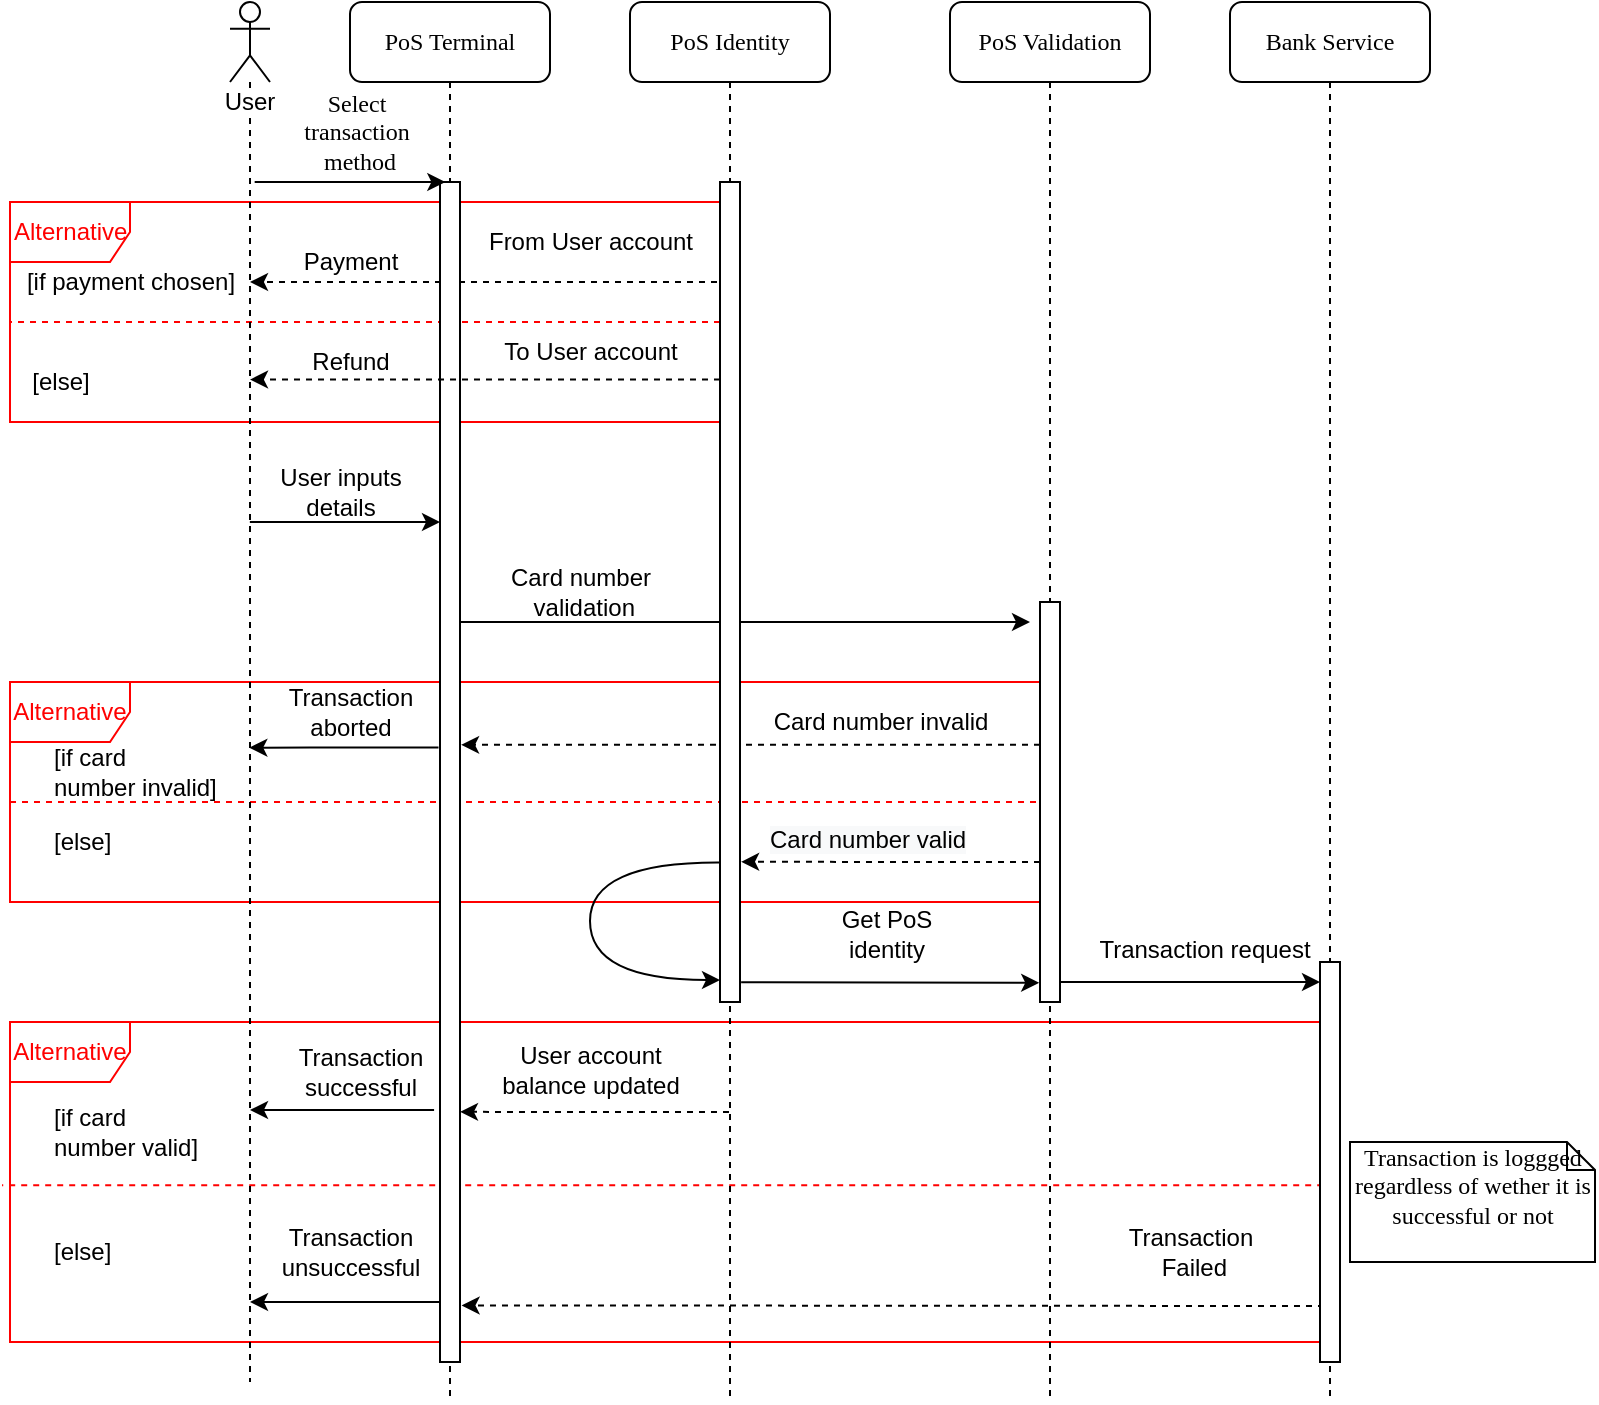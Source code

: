 <mxfile version="15.7.3" type="device"><diagram name="Page-1" id="13e1069c-82ec-6db2-03f1-153e76fe0fe0"><mxGraphModel dx="2522" dy="865" grid="1" gridSize="10" guides="1" tooltips="1" connect="1" arrows="1" fold="1" page="1" pageScale="1" pageWidth="1100" pageHeight="850" background="none" math="0" shadow="0"><root><mxCell id="0"/><mxCell id="1" parent="0"/><mxCell id="g32MehKwc59yKwNpWpvQ-69" value="&lt;font color=&quot;#ff0000&quot;&gt;Alternative&lt;/font&gt;" style="shape=umlFrame;whiteSpace=wrap;html=1;width=60;height=30;strokeColor=#FF0000;" parent="1" vertex="1"><mxGeometry x="-70" y="590" width="660" height="160" as="geometry"/></mxCell><mxCell id="7vEta_3EXKJIEZ94QdG3-17" style="edgeStyle=orthogonalEdgeStyle;rounded=0;orthogonalLoop=1;jettySize=auto;html=1;entryX=1.055;entryY=0.477;entryDx=0;entryDy=0;entryPerimeter=0;dashed=1;startArrow=none;startFill=0;endArrow=classic;endFill=1;" edge="1" parent="1" source="7baba1c4bc27f4b0-13" target="7baba1c4bc27f4b0-9"><mxGeometry relative="1" as="geometry"><Array as="points"><mxPoint x="300" y="451"/></Array></mxGeometry></mxCell><mxCell id="7vEta_3EXKJIEZ94QdG3-14" style="edgeStyle=orthogonalEdgeStyle;rounded=0;orthogonalLoop=1;jettySize=auto;html=1;startArrow=none;startFill=0;endArrow=classic;endFill=1;entryX=-0.04;entryY=0.952;entryDx=0;entryDy=0;entryPerimeter=0;exitX=1.056;exitY=0.976;exitDx=0;exitDy=0;exitPerimeter=0;" edge="1" parent="1" source="7vEta_3EXKJIEZ94QdG3-16" target="7baba1c4bc27f4b0-13"><mxGeometry relative="1" as="geometry"><mxPoint x="440" y="570" as="targetPoint"/><Array as="points"/></mxGeometry></mxCell><mxCell id="g32MehKwc59yKwNpWpvQ-23" value="&lt;font color=&quot;#ff0000&quot;&gt;Alternative&lt;/font&gt;" style="shape=umlFrame;whiteSpace=wrap;html=1;width=60;height=30;strokeColor=#FF0000;" parent="1" vertex="1"><mxGeometry x="-70" y="420" width="517" height="110" as="geometry"/></mxCell><mxCell id="g32MehKwc59yKwNpWpvQ-41" value="&lt;font color=&quot;#ff0000&quot;&gt;Alternative&lt;/font&gt;" style="shape=umlFrame;whiteSpace=wrap;html=1;align=left;strokeColor=#FF0000;" parent="1" vertex="1"><mxGeometry x="-70" y="180" width="360" height="110" as="geometry"/></mxCell><mxCell id="g32MehKwc59yKwNpWpvQ-40" style="edgeStyle=orthogonalEdgeStyle;rounded=0;orthogonalLoop=1;jettySize=auto;html=1;dashed=1;endArrow=none;endFill=0;strokeColor=#FF0000;" parent="1" source="7vEta_3EXKJIEZ94QdG3-16" edge="1"><mxGeometry relative="1" as="geometry"><mxPoint x="-70" y="240" as="targetPoint"/><mxPoint x="443" y="240" as="sourcePoint"/><Array as="points"><mxPoint x="190" y="240"/><mxPoint x="190" y="240"/></Array></mxGeometry></mxCell><mxCell id="g32MehKwc59yKwNpWpvQ-35" style="edgeStyle=orthogonalEdgeStyle;rounded=0;orthogonalLoop=1;jettySize=auto;html=1;dashed=1;" parent="1" source="7baba1c4bc27f4b0-2" target="g32MehKwc59yKwNpWpvQ-2" edge="1"><mxGeometry relative="1" as="geometry"><Array as="points"><mxPoint x="110" y="220"/><mxPoint x="110" y="220"/></Array></mxGeometry></mxCell><mxCell id="g32MehKwc59yKwNpWpvQ-65" style="edgeStyle=orthogonalEdgeStyle;rounded=0;orthogonalLoop=1;jettySize=auto;html=1;dashed=1;endArrow=classic;endFill=1;exitX=0.2;exitY=0.86;exitDx=0;exitDy=0;exitPerimeter=0;entryX=1.084;entryY=0.952;entryDx=0;entryDy=0;entryPerimeter=0;" parent="1" edge="1" target="7baba1c4bc27f4b0-9" source="g32MehKwc59yKwNpWpvQ-49"><mxGeometry relative="1" as="geometry"><mxPoint x="50" y="730.0" as="targetPoint"/><mxPoint x="142" y="730" as="sourcePoint"/><Array as="points"><mxPoint x="156" y="732"/></Array></mxGeometry></mxCell><mxCell id="g32MehKwc59yKwNpWpvQ-64" style="edgeStyle=orthogonalEdgeStyle;rounded=0;orthogonalLoop=1;jettySize=auto;html=1;dashed=1;endArrow=none;endFill=0;entryX=-0.006;entryY=0.51;entryDx=0;entryDy=0;entryPerimeter=0;strokeColor=#FF0000;" parent="1" target="g32MehKwc59yKwNpWpvQ-69" edge="1"><mxGeometry relative="1" as="geometry"><mxPoint x="50" y="670" as="targetPoint"/><mxPoint x="585" y="670.0" as="sourcePoint"/><Array as="points"><mxPoint x="585" y="672"/></Array></mxGeometry></mxCell><mxCell id="7vEta_3EXKJIEZ94QdG3-2" value="" style="endArrow=none;dashed=1;html=1;rounded=0;strokeColor=#FF0000;" edge="1" parent="1"><mxGeometry width="50" height="50" relative="1" as="geometry"><mxPoint x="-70" y="480" as="sourcePoint"/><mxPoint x="450" y="480" as="targetPoint"/></mxGeometry></mxCell><mxCell id="7baba1c4bc27f4b0-3" value="&lt;span&gt;PoS Validation&lt;/span&gt;" style="shape=umlLifeline;perimeter=lifelinePerimeter;whiteSpace=wrap;html=1;container=1;collapsible=0;recursiveResize=0;outlineConnect=0;rounded=1;shadow=0;comic=0;labelBackgroundColor=none;strokeWidth=1;fontFamily=Verdana;fontSize=12;align=center;" parent="1" vertex="1"><mxGeometry x="400" y="80" width="100" height="700" as="geometry"/></mxCell><mxCell id="7baba1c4bc27f4b0-13" value="" style="html=1;points=[];perimeter=orthogonalPerimeter;rounded=0;shadow=0;comic=0;labelBackgroundColor=none;strokeWidth=1;fontFamily=Verdana;fontSize=12;align=center;" parent="7baba1c4bc27f4b0-3" vertex="1"><mxGeometry x="45" y="300" width="10" height="200" as="geometry"/></mxCell><mxCell id="7baba1c4bc27f4b0-4" value="Bank Service" style="shape=umlLifeline;perimeter=lifelinePerimeter;whiteSpace=wrap;html=1;container=1;collapsible=0;recursiveResize=0;outlineConnect=0;rounded=1;shadow=0;comic=0;labelBackgroundColor=none;strokeWidth=1;fontFamily=Verdana;fontSize=12;align=center;" parent="1" vertex="1"><mxGeometry x="540" y="80" width="100" height="700" as="geometry"/></mxCell><mxCell id="wZrlLCuGmpjhpnZ4pYNM-21" value="Transaction request" style="text;html=1;align=center;verticalAlign=middle;resizable=0;points=[];autosize=1;strokeColor=none;fillColor=none;" parent="7baba1c4bc27f4b0-4" vertex="1"><mxGeometry x="-71" y="465" width="116" height="18" as="geometry"/></mxCell><mxCell id="7baba1c4bc27f4b0-8" value="PoS Terminal" style="shape=umlLifeline;perimeter=lifelinePerimeter;whiteSpace=wrap;html=1;container=1;collapsible=0;recursiveResize=0;outlineConnect=0;rounded=1;shadow=0;comic=0;labelBackgroundColor=none;strokeWidth=1;fontFamily=Verdana;fontSize=12;align=center;" parent="1" vertex="1"><mxGeometry x="100" y="80" width="100" height="700" as="geometry"/></mxCell><mxCell id="g32MehKwc59yKwNpWpvQ-13" style="edgeStyle=orthogonalEdgeStyle;rounded=0;orthogonalLoop=1;jettySize=auto;html=1;" parent="7baba1c4bc27f4b0-8" edge="1"><mxGeometry relative="1" as="geometry"><mxPoint x="-50.071" y="260.029" as="sourcePoint"/><mxPoint x="45" y="260.029" as="targetPoint"/><Array as="points"><mxPoint x="-20" y="260"/><mxPoint x="-20" y="260"/></Array></mxGeometry></mxCell><mxCell id="g32MehKwc59yKwNpWpvQ-14" value="User inputs&lt;br&gt;details" style="text;html=1;align=center;verticalAlign=middle;resizable=0;points=[];autosize=1;strokeColor=none;fillColor=none;" parent="7baba1c4bc27f4b0-8" vertex="1"><mxGeometry x="-45" y="230.0" width="80" height="30" as="geometry"/></mxCell><mxCell id="g32MehKwc59yKwNpWpvQ-38" value="Refund" style="text;html=1;align=center;verticalAlign=middle;resizable=0;points=[];autosize=1;strokeColor=none;fillColor=none;" parent="7baba1c4bc27f4b0-8" vertex="1"><mxGeometry x="-25" y="170" width="50" height="20" as="geometry"/></mxCell><mxCell id="g32MehKwc59yKwNpWpvQ-36" value="Payment" style="text;html=1;align=center;verticalAlign=middle;resizable=0;points=[];autosize=1;strokeColor=none;fillColor=none;" parent="7baba1c4bc27f4b0-8" vertex="1"><mxGeometry x="-30" y="120" width="60" height="20" as="geometry"/></mxCell><mxCell id="7baba1c4bc27f4b0-9" value="" style="html=1;points=[];perimeter=orthogonalPerimeter;rounded=0;shadow=0;comic=0;labelBackgroundColor=none;strokeWidth=1;fontFamily=Verdana;fontSize=12;align=center;" parent="7baba1c4bc27f4b0-8" vertex="1"><mxGeometry x="45" y="90" width="10" height="590" as="geometry"/></mxCell><mxCell id="7vEta_3EXKJIEZ94QdG3-28" value="Transaction &lt;br&gt;unsuccessful" style="text;html=1;align=center;verticalAlign=middle;resizable=0;points=[];autosize=1;strokeColor=none;fillColor=none;" vertex="1" parent="7baba1c4bc27f4b0-8"><mxGeometry x="-40" y="610" width="80" height="30" as="geometry"/></mxCell><mxCell id="7vEta_3EXKJIEZ94QdG3-29" value="Transaction &lt;br&gt;successful" style="text;html=1;align=center;verticalAlign=middle;resizable=0;points=[];autosize=1;strokeColor=none;fillColor=none;" vertex="1" parent="7baba1c4bc27f4b0-8"><mxGeometry x="-35" y="520" width="80" height="30" as="geometry"/></mxCell><mxCell id="g32MehKwc59yKwNpWpvQ-2" value="&lt;span style=&quot;background-color: rgb(255 , 255 , 255)&quot;&gt;User&lt;/span&gt;" style="shape=umlLifeline;participant=umlActor;perimeter=lifelinePerimeter;whiteSpace=wrap;html=1;container=1;collapsible=0;recursiveResize=0;verticalAlign=top;spacingTop=36;outlineConnect=0;" parent="1" vertex="1"><mxGeometry x="40" y="80" width="20" height="690" as="geometry"/></mxCell><mxCell id="g32MehKwc59yKwNpWpvQ-15" style="edgeStyle=orthogonalEdgeStyle;rounded=0;orthogonalLoop=1;jettySize=auto;html=1;" parent="1" edge="1"><mxGeometry relative="1" as="geometry"><mxPoint x="155" y="390" as="sourcePoint"/><mxPoint x="440" y="390" as="targetPoint"/><Array as="points"><mxPoint x="360" y="390"/><mxPoint x="360" y="390"/></Array></mxGeometry></mxCell><mxCell id="g32MehKwc59yKwNpWpvQ-16" value="Card number&lt;br&gt;&amp;nbsp;validation" style="text;html=1;align=center;verticalAlign=middle;resizable=0;points=[];autosize=1;strokeColor=none;fillColor=none;" parent="1" vertex="1"><mxGeometry x="170" y="360" width="90" height="30" as="geometry"/></mxCell><mxCell id="g32MehKwc59yKwNpWpvQ-18" value="Card number invalid" style="text;html=1;align=center;verticalAlign=middle;resizable=0;points=[];autosize=1;strokeColor=none;fillColor=none;" parent="1" vertex="1"><mxGeometry x="305" y="430" width="120" height="20" as="geometry"/></mxCell><mxCell id="7vEta_3EXKJIEZ94QdG3-30" style="edgeStyle=orthogonalEdgeStyle;rounded=0;orthogonalLoop=1;jettySize=auto;html=1;entryX=1;entryY=0.788;entryDx=0;entryDy=0;entryPerimeter=0;startArrow=none;startFill=0;endArrow=classic;endFill=1;dashed=1;" edge="1" parent="1" source="7baba1c4bc27f4b0-2" target="7baba1c4bc27f4b0-9"><mxGeometry relative="1" as="geometry"><Array as="points"><mxPoint x="220" y="635"/><mxPoint x="220" y="635"/></Array></mxGeometry></mxCell><mxCell id="7baba1c4bc27f4b0-2" value="PoS Identity" style="shape=umlLifeline;perimeter=lifelinePerimeter;whiteSpace=wrap;html=1;container=1;collapsible=0;recursiveResize=0;outlineConnect=0;rounded=1;shadow=0;comic=0;labelBackgroundColor=none;strokeWidth=1;fontFamily=Verdana;fontSize=12;align=center;" parent="1" vertex="1"><mxGeometry x="240" y="80" width="100" height="700" as="geometry"/></mxCell><mxCell id="g32MehKwc59yKwNpWpvQ-42" value="From User account" style="text;html=1;align=center;verticalAlign=middle;resizable=0;points=[];autosize=1;strokeColor=none;fillColor=none;" parent="7baba1c4bc27f4b0-2" vertex="1"><mxGeometry x="-80" y="110" width="120" height="20" as="geometry"/></mxCell><mxCell id="7vEta_3EXKJIEZ94QdG3-16" value="" style="html=1;points=[];perimeter=orthogonalPerimeter;rounded=0;shadow=0;comic=0;labelBackgroundColor=none;strokeWidth=1;fontFamily=Verdana;fontSize=12;align=center;" vertex="1" parent="7baba1c4bc27f4b0-2"><mxGeometry x="45" y="90" width="10" height="410" as="geometry"/></mxCell><mxCell id="7vEta_3EXKJIEZ94QdG3-24" value="" style="curved=1;endArrow=none;html=1;rounded=0;entryX=0;entryY=0.83;entryDx=0;entryDy=0;entryPerimeter=0;startArrow=classic;startFill=1;endFill=0;" edge="1" parent="7baba1c4bc27f4b0-2" target="7vEta_3EXKJIEZ94QdG3-16"><mxGeometry width="50" height="50" relative="1" as="geometry"><mxPoint x="45" y="489" as="sourcePoint"/><mxPoint x="45" y="380" as="targetPoint"/><Array as="points"><mxPoint x="-20" y="489"/><mxPoint x="-20" y="430"/></Array></mxGeometry></mxCell><mxCell id="g32MehKwc59yKwNpWpvQ-25" value="[if card &lt;br&gt;number invalid]" style="text;html=1;align=left;verticalAlign=middle;resizable=0;points=[];autosize=1;strokeColor=none;fillColor=none;" parent="1" vertex="1"><mxGeometry x="-50" y="449" width="91" height="32" as="geometry"/></mxCell><mxCell id="g32MehKwc59yKwNpWpvQ-26" value="[else]" style="text;html=1;align=left;verticalAlign=middle;resizable=0;points=[];autosize=1;strokeColor=none;fillColor=none;" parent="1" vertex="1"><mxGeometry x="-50" y="490" width="40" height="20" as="geometry"/></mxCell><mxCell id="g32MehKwc59yKwNpWpvQ-30" style="edgeStyle=orthogonalEdgeStyle;rounded=0;orthogonalLoop=1;jettySize=auto;html=1;exitX=-0.074;exitY=0.529;exitDx=0;exitDy=0;exitPerimeter=0;" parent="1" edge="1"><mxGeometry relative="1" as="geometry"><mxPoint x="144.26" y="452.76" as="sourcePoint"/><mxPoint x="49.667" y="452.833" as="targetPoint"/><Array as="points"><mxPoint x="80" y="453"/><mxPoint x="80" y="453"/></Array></mxGeometry></mxCell><mxCell id="g32MehKwc59yKwNpWpvQ-4" value="" style="endArrow=classic;html=1;rounded=0;" parent="1" edge="1"><mxGeometry width="50" height="50" relative="1" as="geometry"><mxPoint x="52.337" y="170.0" as="sourcePoint"/><mxPoint x="147.67" y="170.0" as="targetPoint"/></mxGeometry></mxCell><mxCell id="g32MehKwc59yKwNpWpvQ-3" value="&lt;span style=&quot;font-family: &amp;#34;verdana&amp;#34;&quot;&gt;Select&lt;/span&gt;&lt;br style=&quot;font-family: &amp;#34;verdana&amp;#34;&quot;&gt;&lt;span style=&quot;font-family: &amp;#34;verdana&amp;#34;&quot;&gt;transaction&lt;/span&gt;&lt;br style=&quot;font-family: &amp;#34;verdana&amp;#34;&quot;&gt;&lt;span style=&quot;font-family: &amp;#34;verdana&amp;#34;&quot;&gt;&amp;nbsp;method&lt;/span&gt;" style="text;html=1;align=center;verticalAlign=middle;resizable=0;points=[];autosize=1;strokeColor=none;fillColor=none;" parent="1" vertex="1"><mxGeometry x="62.67" y="120" width="80" height="50" as="geometry"/></mxCell><mxCell id="g32MehKwc59yKwNpWpvQ-44" value="[if payment chosen]" style="text;html=1;align=center;verticalAlign=middle;resizable=0;points=[];autosize=1;strokeColor=none;fillColor=none;" parent="1" vertex="1"><mxGeometry x="-70" y="210" width="120" height="20" as="geometry"/></mxCell><mxCell id="g32MehKwc59yKwNpWpvQ-45" value="[else]" style="text;html=1;align=center;verticalAlign=middle;resizable=0;points=[];autosize=1;strokeColor=none;fillColor=none;" parent="1" vertex="1"><mxGeometry x="-65" y="260" width="40" height="20" as="geometry"/></mxCell><mxCell id="g32MehKwc59yKwNpWpvQ-49" value="" style="html=1;points=[];perimeter=orthogonalPerimeter;rounded=0;shadow=0;comic=0;labelBackgroundColor=none;strokeWidth=1;fontFamily=Verdana;fontSize=12;align=center;" parent="1" vertex="1"><mxGeometry x="585" y="560" width="10" height="200" as="geometry"/></mxCell><mxCell id="g32MehKwc59yKwNpWpvQ-67" value="User account&lt;br&gt;balance updated" style="text;html=1;align=center;verticalAlign=middle;resizable=0;points=[];autosize=1;strokeColor=none;fillColor=none;" parent="1" vertex="1"><mxGeometry x="170" y="599" width="100" height="30" as="geometry"/></mxCell><mxCell id="g32MehKwc59yKwNpWpvQ-70" value="[if card &lt;br&gt;number valid]" style="text;html=1;align=left;verticalAlign=middle;resizable=0;points=[];autosize=1;strokeColor=none;fillColor=none;" parent="1" vertex="1"><mxGeometry x="-50" y="629" width="82" height="32" as="geometry"/></mxCell><mxCell id="g32MehKwc59yKwNpWpvQ-71" value="[else]" style="text;html=1;align=left;verticalAlign=middle;resizable=0;points=[];autosize=1;strokeColor=none;fillColor=none;" parent="1" vertex="1"><mxGeometry x="-50" y="695" width="40" height="20" as="geometry"/></mxCell><mxCell id="wZrlLCuGmpjhpnZ4pYNM-1" value="Transaction&lt;br&gt;aborted" style="text;html=1;align=center;verticalAlign=middle;resizable=0;points=[];autosize=1;strokeColor=none;fillColor=none;" parent="1" vertex="1"><mxGeometry x="59.65" y="420" width="80" height="30" as="geometry"/></mxCell><mxCell id="wZrlLCuGmpjhpnZ4pYNM-19" value="Get PoS&lt;br&gt;identity" style="text;html=1;align=center;verticalAlign=middle;resizable=0;points=[];autosize=1;strokeColor=none;fillColor=none;" parent="1" vertex="1"><mxGeometry x="340" y="530" width="55" height="32" as="geometry"/></mxCell><mxCell id="g32MehKwc59yKwNpWpvQ-22" value="&lt;span style=&quot;color: rgb(0 , 0 , 0) ; font-family: &amp;#34;helvetica&amp;#34; ; font-size: 12px ; font-style: normal ; font-weight: 400 ; letter-spacing: normal ; text-align: center ; text-indent: 0px ; text-transform: none ; word-spacing: 0px ; background-color: rgb(248 , 249 , 250) ; display: inline ; float: none&quot;&gt;Card number valid&lt;/span&gt;" style="text;whiteSpace=wrap;html=1;" parent="1" vertex="1"><mxGeometry x="307.5" y="485" width="120" height="25" as="geometry"/></mxCell><mxCell id="7vEta_3EXKJIEZ94QdG3-15" style="edgeStyle=orthogonalEdgeStyle;rounded=0;orthogonalLoop=1;jettySize=auto;html=1;startArrow=none;startFill=0;endArrow=classic;endFill=1;dashed=1;exitX=0;exitY=0.241;exitDx=0;exitDy=0;exitPerimeter=0;" edge="1" parent="1" source="7vEta_3EXKJIEZ94QdG3-16" target="g32MehKwc59yKwNpWpvQ-2"><mxGeometry relative="1" as="geometry"><Array as="points"><mxPoint x="260" y="269"/><mxPoint x="260" y="269"/></Array></mxGeometry></mxCell><mxCell id="g32MehKwc59yKwNpWpvQ-43" value="To User account" style="text;html=1;align=center;verticalAlign=middle;resizable=0;points=[];autosize=1;strokeColor=none;fillColor=none;" parent="1" vertex="1"><mxGeometry x="170" y="245" width="100" height="20" as="geometry"/></mxCell><mxCell id="7vEta_3EXKJIEZ94QdG3-18" style="edgeStyle=orthogonalEdgeStyle;rounded=0;orthogonalLoop=1;jettySize=auto;html=1;entryX=1.055;entryY=0.829;entryDx=0;entryDy=0;entryPerimeter=0;dashed=1;startArrow=none;startFill=0;endArrow=classic;endFill=1;" edge="1" parent="1" source="7baba1c4bc27f4b0-13" target="7vEta_3EXKJIEZ94QdG3-16"><mxGeometry relative="1" as="geometry"><Array as="points"><mxPoint x="400" y="510"/><mxPoint x="400" y="510"/></Array></mxGeometry></mxCell><mxCell id="7vEta_3EXKJIEZ94QdG3-19" style="edgeStyle=orthogonalEdgeStyle;rounded=0;orthogonalLoop=1;jettySize=auto;html=1;startArrow=none;startFill=0;endArrow=classic;endFill=1;" edge="1" parent="1" source="7baba1c4bc27f4b0-13" target="g32MehKwc59yKwNpWpvQ-49"><mxGeometry relative="1" as="geometry"><mxPoint x="583" y="570" as="targetPoint"/><Array as="points"><mxPoint x="560" y="570"/><mxPoint x="560" y="570"/></Array></mxGeometry></mxCell><mxCell id="7vEta_3EXKJIEZ94QdG3-27" value="&lt;div&gt;Transaction is loggged regardless of wether it is successful or not&lt;/div&gt;" style="shape=note;whiteSpace=wrap;html=1;size=14;verticalAlign=top;align=center;spacingTop=-6;rounded=0;shadow=0;comic=0;labelBackgroundColor=none;strokeWidth=1;fontFamily=Verdana;fontSize=12" vertex="1" parent="1"><mxGeometry x="600" y="650" width="122.5" height="60" as="geometry"/></mxCell><mxCell id="g32MehKwc59yKwNpWpvQ-68" value="Transaction&lt;br&gt;&amp;nbsp;Failed" style="text;html=1;align=center;verticalAlign=middle;resizable=0;points=[];autosize=1;strokeColor=none;fillColor=none;" parent="1" vertex="1"><mxGeometry x="480" y="690" width="80" height="30" as="geometry"/></mxCell><mxCell id="g32MehKwc59yKwNpWpvQ-66" style="edgeStyle=orthogonalEdgeStyle;rounded=0;orthogonalLoop=1;jettySize=auto;html=1;endArrow=classic;endFill=1;exitX=0.963;exitY=1.133;exitDx=0;exitDy=0;exitPerimeter=0;" parent="1" edge="1" target="g32MehKwc59yKwNpWpvQ-2" source="7vEta_3EXKJIEZ94QdG3-29"><mxGeometry relative="1" as="geometry"><mxPoint x="50" y="635" as="targetPoint"/><mxPoint x="585" y="635.0" as="sourcePoint"/><Array as="points"><mxPoint x="70" y="634"/><mxPoint x="70" y="634"/></Array></mxGeometry></mxCell><mxCell id="7vEta_3EXKJIEZ94QdG3-32" style="edgeStyle=orthogonalEdgeStyle;rounded=0;orthogonalLoop=1;jettySize=auto;html=1;startArrow=none;startFill=0;endArrow=classic;endFill=1;" edge="1" parent="1" source="7baba1c4bc27f4b0-9" target="g32MehKwc59yKwNpWpvQ-2"><mxGeometry relative="1" as="geometry"><Array as="points"><mxPoint x="80" y="730"/><mxPoint x="80" y="730"/></Array></mxGeometry></mxCell></root></mxGraphModel></diagram></mxfile>